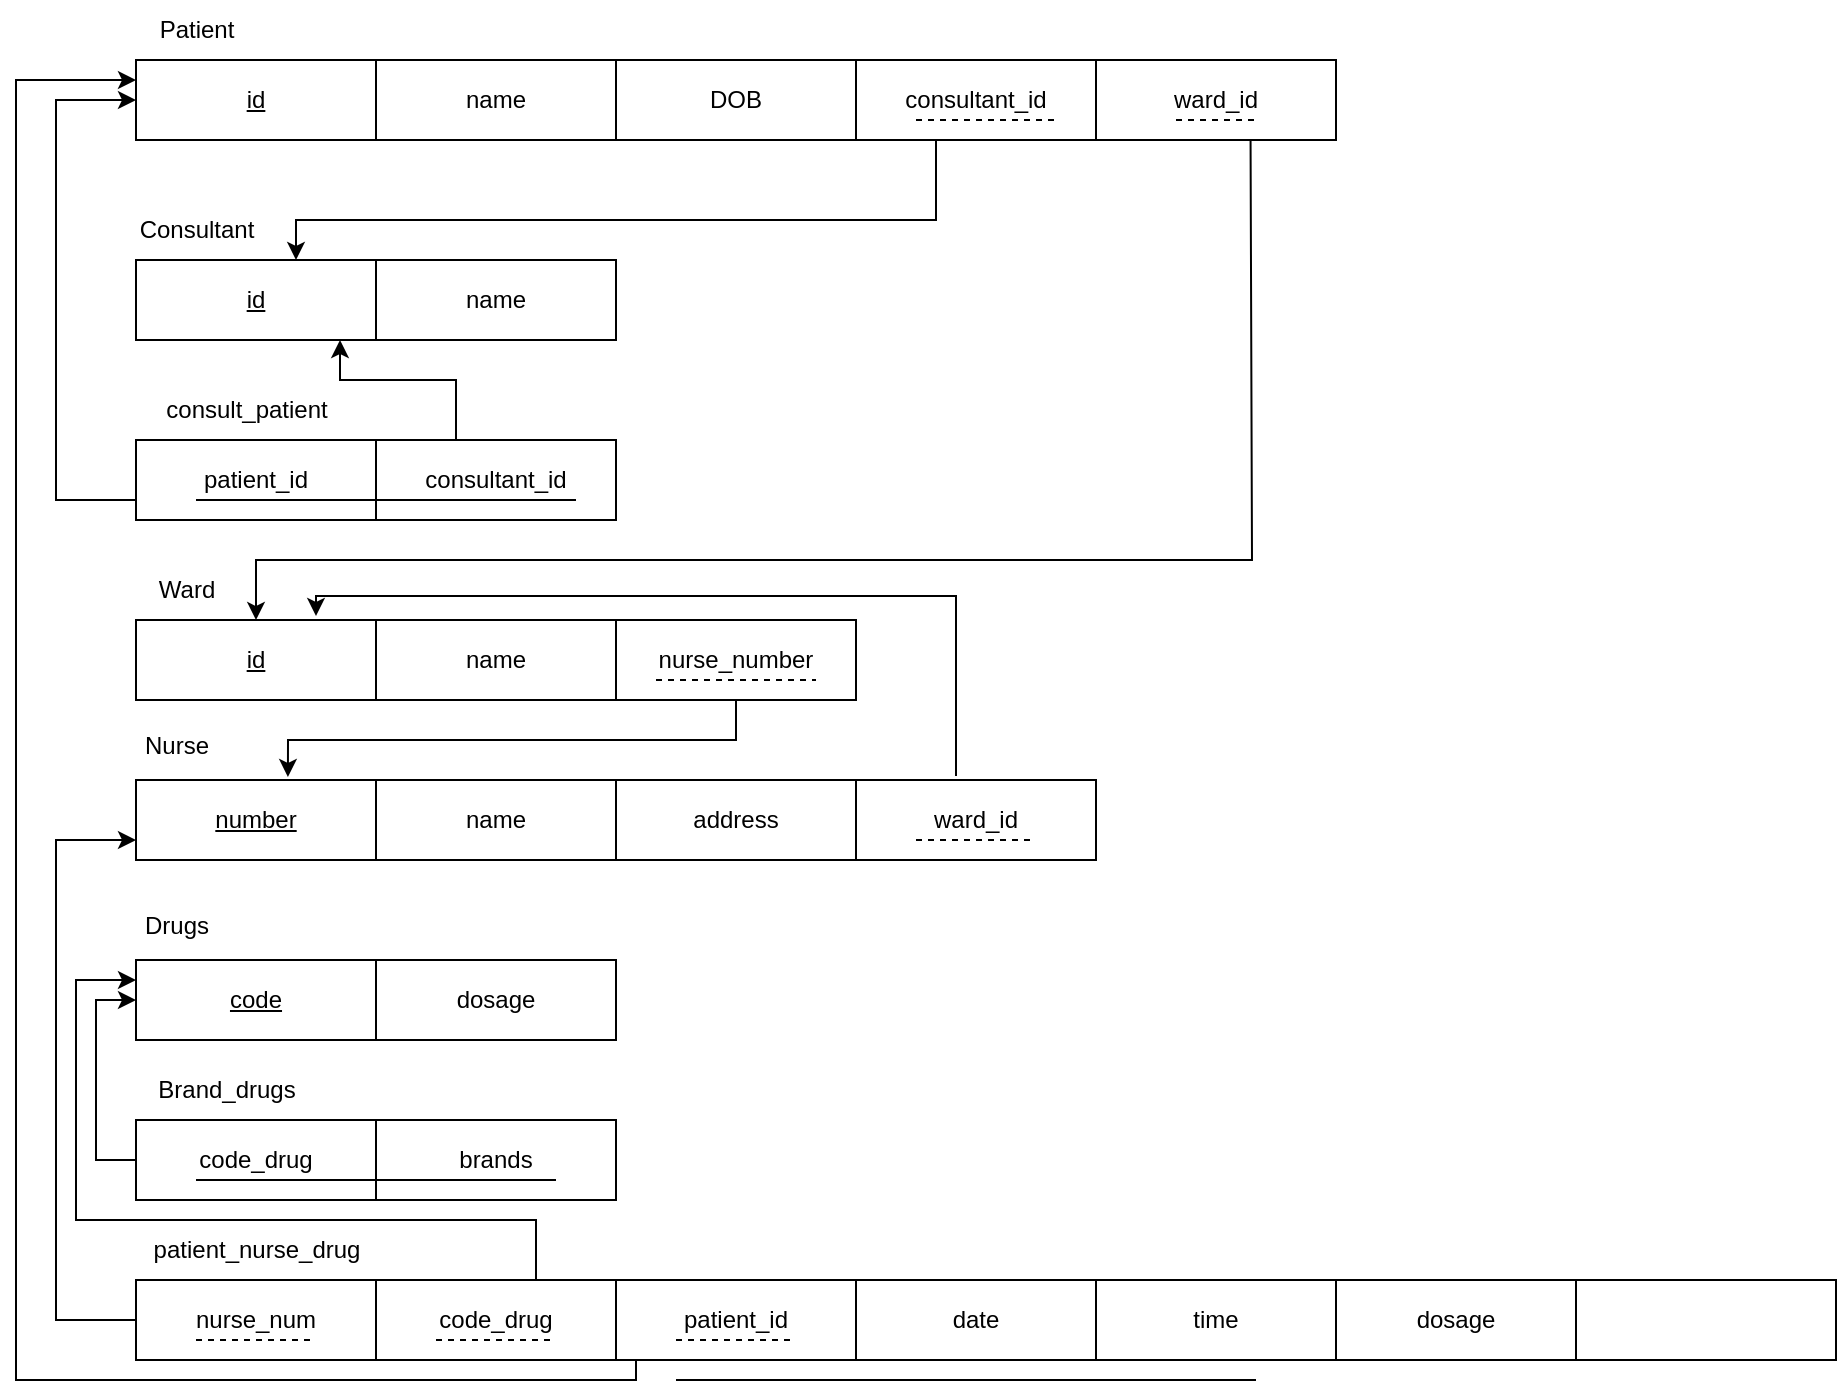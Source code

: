 <mxfile version="21.6.6" type="github">
  <diagram name="Page-1" id="HtAcLtHkczY1ligh3v8u">
    <mxGraphModel dx="792" dy="434" grid="1" gridSize="10" guides="1" tooltips="1" connect="1" arrows="1" fold="1" page="1" pageScale="1" pageWidth="850" pageHeight="1100" math="0" shadow="0">
      <root>
        <mxCell id="0" />
        <mxCell id="1" parent="0" />
        <mxCell id="D4kg9GQ3rnB8IfPSsO16-1" value="&lt;u&gt;id&lt;/u&gt;" style="rounded=0;whiteSpace=wrap;html=1;" parent="1" vertex="1">
          <mxGeometry x="120" y="80" width="120" height="40" as="geometry" />
        </mxCell>
        <mxCell id="D4kg9GQ3rnB8IfPSsO16-2" value="name" style="rounded=0;whiteSpace=wrap;html=1;" parent="1" vertex="1">
          <mxGeometry x="240" y="80" width="120" height="40" as="geometry" />
        </mxCell>
        <mxCell id="D4kg9GQ3rnB8IfPSsO16-3" value="Patient" style="text;html=1;align=center;verticalAlign=middle;resizable=0;points=[];autosize=1;strokeColor=none;fillColor=none;" parent="1" vertex="1">
          <mxGeometry x="120" y="50" width="60" height="30" as="geometry" />
        </mxCell>
        <mxCell id="D4kg9GQ3rnB8IfPSsO16-4" value="DOB" style="rounded=0;whiteSpace=wrap;html=1;" parent="1" vertex="1">
          <mxGeometry x="360" y="80" width="120" height="40" as="geometry" />
        </mxCell>
        <mxCell id="D4kg9GQ3rnB8IfPSsO16-5" value="&lt;u&gt;id&lt;/u&gt;" style="rounded=0;whiteSpace=wrap;html=1;" parent="1" vertex="1">
          <mxGeometry x="120" y="180" width="120" height="40" as="geometry" />
        </mxCell>
        <mxCell id="D4kg9GQ3rnB8IfPSsO16-6" value="name" style="rounded=0;whiteSpace=wrap;html=1;" parent="1" vertex="1">
          <mxGeometry x="240" y="180" width="120" height="40" as="geometry" />
        </mxCell>
        <mxCell id="D4kg9GQ3rnB8IfPSsO16-7" value="Consultant" style="text;html=1;align=center;verticalAlign=middle;resizable=0;points=[];autosize=1;strokeColor=none;fillColor=none;" parent="1" vertex="1">
          <mxGeometry x="110" y="150" width="80" height="30" as="geometry" />
        </mxCell>
        <mxCell id="D4kg9GQ3rnB8IfPSsO16-9" value="patient_id" style="rounded=0;whiteSpace=wrap;html=1;" parent="1" vertex="1">
          <mxGeometry x="120" y="270" width="120" height="40" as="geometry" />
        </mxCell>
        <mxCell id="D4kg9GQ3rnB8IfPSsO16-10" value="consultant_id" style="rounded=0;whiteSpace=wrap;html=1;" parent="1" vertex="1">
          <mxGeometry x="240" y="270" width="120" height="40" as="geometry" />
        </mxCell>
        <mxCell id="D4kg9GQ3rnB8IfPSsO16-11" value="consult_patient" style="text;html=1;align=center;verticalAlign=middle;resizable=0;points=[];autosize=1;strokeColor=none;fillColor=none;" parent="1" vertex="1">
          <mxGeometry x="125" y="240" width="100" height="30" as="geometry" />
        </mxCell>
        <mxCell id="D4kg9GQ3rnB8IfPSsO16-12" value="" style="endArrow=none;html=1;rounded=0;" parent="1" edge="1">
          <mxGeometry width="50" height="50" relative="1" as="geometry">
            <mxPoint x="150" y="300" as="sourcePoint" />
            <mxPoint x="340" y="300" as="targetPoint" />
          </mxGeometry>
        </mxCell>
        <mxCell id="D4kg9GQ3rnB8IfPSsO16-13" value="consultant_id" style="rounded=0;whiteSpace=wrap;html=1;" parent="1" vertex="1">
          <mxGeometry x="480" y="80" width="120" height="40" as="geometry" />
        </mxCell>
        <mxCell id="D4kg9GQ3rnB8IfPSsO16-14" value="" style="endArrow=none;dashed=1;html=1;rounded=0;" parent="1" edge="1">
          <mxGeometry width="50" height="50" relative="1" as="geometry">
            <mxPoint x="510" y="110" as="sourcePoint" />
            <mxPoint x="580" y="110" as="targetPoint" />
          </mxGeometry>
        </mxCell>
        <mxCell id="D4kg9GQ3rnB8IfPSsO16-15" value="" style="endArrow=classic;html=1;rounded=0;" parent="1" edge="1">
          <mxGeometry width="50" height="50" relative="1" as="geometry">
            <mxPoint x="520" y="120" as="sourcePoint" />
            <mxPoint x="200" y="180" as="targetPoint" />
            <Array as="points">
              <mxPoint x="520" y="160" />
              <mxPoint x="200" y="160" />
            </Array>
          </mxGeometry>
        </mxCell>
        <mxCell id="D4kg9GQ3rnB8IfPSsO16-16" value="" style="endArrow=classic;html=1;rounded=0;exitX=0;exitY=0.75;exitDx=0;exitDy=0;entryX=0;entryY=0.5;entryDx=0;entryDy=0;" parent="1" source="D4kg9GQ3rnB8IfPSsO16-9" target="D4kg9GQ3rnB8IfPSsO16-1" edge="1">
          <mxGeometry width="50" height="50" relative="1" as="geometry">
            <mxPoint x="40" y="290" as="sourcePoint" />
            <mxPoint x="90" y="240" as="targetPoint" />
            <Array as="points">
              <mxPoint x="80" y="300" />
              <mxPoint x="80" y="100" />
            </Array>
          </mxGeometry>
        </mxCell>
        <mxCell id="D4kg9GQ3rnB8IfPSsO16-17" value="" style="endArrow=classic;html=1;rounded=0;" parent="1" edge="1">
          <mxGeometry width="50" height="50" relative="1" as="geometry">
            <mxPoint x="280" y="270" as="sourcePoint" />
            <mxPoint x="222" y="220" as="targetPoint" />
            <Array as="points">
              <mxPoint x="280" y="240" />
              <mxPoint x="222" y="240" />
            </Array>
          </mxGeometry>
        </mxCell>
        <mxCell id="D4kg9GQ3rnB8IfPSsO16-18" value="&lt;u&gt;id&lt;/u&gt;" style="rounded=0;whiteSpace=wrap;html=1;" parent="1" vertex="1">
          <mxGeometry x="120" y="360" width="120" height="40" as="geometry" />
        </mxCell>
        <mxCell id="D4kg9GQ3rnB8IfPSsO16-19" value="Ward" style="text;html=1;align=center;verticalAlign=middle;resizable=0;points=[];autosize=1;strokeColor=none;fillColor=none;" parent="1" vertex="1">
          <mxGeometry x="120" y="330" width="50" height="30" as="geometry" />
        </mxCell>
        <mxCell id="D4kg9GQ3rnB8IfPSsO16-20" value="name" style="rounded=0;whiteSpace=wrap;html=1;" parent="1" vertex="1">
          <mxGeometry x="240" y="360" width="120" height="40" as="geometry" />
        </mxCell>
        <mxCell id="D4kg9GQ3rnB8IfPSsO16-22" value="ward_id" style="rounded=0;whiteSpace=wrap;html=1;" parent="1" vertex="1">
          <mxGeometry x="600" y="80" width="120" height="40" as="geometry" />
        </mxCell>
        <mxCell id="D4kg9GQ3rnB8IfPSsO16-23" value="" style="endArrow=none;dashed=1;html=1;rounded=0;" parent="1" edge="1">
          <mxGeometry width="50" height="50" relative="1" as="geometry">
            <mxPoint x="640" y="110" as="sourcePoint" />
            <mxPoint x="680" y="110" as="targetPoint" />
          </mxGeometry>
        </mxCell>
        <mxCell id="D4kg9GQ3rnB8IfPSsO16-24" value="" style="endArrow=classic;html=1;rounded=0;exitX=0.644;exitY=0.994;exitDx=0;exitDy=0;exitPerimeter=0;entryX=0.5;entryY=0;entryDx=0;entryDy=0;" parent="1" source="D4kg9GQ3rnB8IfPSsO16-22" target="D4kg9GQ3rnB8IfPSsO16-18" edge="1">
          <mxGeometry width="50" height="50" relative="1" as="geometry">
            <mxPoint x="570" y="250" as="sourcePoint" />
            <mxPoint x="620" y="200" as="targetPoint" />
            <Array as="points">
              <mxPoint x="678" y="330" />
              <mxPoint x="180" y="330" />
            </Array>
          </mxGeometry>
        </mxCell>
        <mxCell id="D4kg9GQ3rnB8IfPSsO16-25" value="&lt;u&gt;number&lt;/u&gt;" style="rounded=0;whiteSpace=wrap;html=1;" parent="1" vertex="1">
          <mxGeometry x="120" y="440" width="120" height="40" as="geometry" />
        </mxCell>
        <mxCell id="D4kg9GQ3rnB8IfPSsO16-27" value="Nurse" style="text;html=1;align=center;verticalAlign=middle;resizable=0;points=[];autosize=1;strokeColor=none;fillColor=none;" parent="1" vertex="1">
          <mxGeometry x="110" y="408" width="60" height="30" as="geometry" />
        </mxCell>
        <mxCell id="D4kg9GQ3rnB8IfPSsO16-28" value="name" style="rounded=0;whiteSpace=wrap;html=1;" parent="1" vertex="1">
          <mxGeometry x="240" y="440" width="120" height="40" as="geometry" />
        </mxCell>
        <mxCell id="D4kg9GQ3rnB8IfPSsO16-29" value="address" style="rounded=0;whiteSpace=wrap;html=1;" parent="1" vertex="1">
          <mxGeometry x="360" y="440" width="120" height="40" as="geometry" />
        </mxCell>
        <mxCell id="D4kg9GQ3rnB8IfPSsO16-30" value="ward_id" style="rounded=0;whiteSpace=wrap;html=1;" parent="1" vertex="1">
          <mxGeometry x="480" y="440" width="120" height="40" as="geometry" />
        </mxCell>
        <mxCell id="D4kg9GQ3rnB8IfPSsO16-31" value="nurse_number" style="rounded=0;whiteSpace=wrap;html=1;" parent="1" vertex="1">
          <mxGeometry x="360" y="360" width="120" height="40" as="geometry" />
        </mxCell>
        <mxCell id="D4kg9GQ3rnB8IfPSsO16-32" value="" style="endArrow=none;dashed=1;html=1;rounded=0;" parent="1" edge="1">
          <mxGeometry width="50" height="50" relative="1" as="geometry">
            <mxPoint x="380" y="390" as="sourcePoint" />
            <mxPoint x="460" y="390" as="targetPoint" />
          </mxGeometry>
        </mxCell>
        <mxCell id="D4kg9GQ3rnB8IfPSsO16-33" value="" style="endArrow=classic;html=1;rounded=0;exitX=0.5;exitY=1;exitDx=0;exitDy=0;entryX=0.633;entryY=-0.038;entryDx=0;entryDy=0;entryPerimeter=0;" parent="1" source="D4kg9GQ3rnB8IfPSsO16-31" target="D4kg9GQ3rnB8IfPSsO16-25" edge="1">
          <mxGeometry width="50" height="50" relative="1" as="geometry">
            <mxPoint x="290" y="460" as="sourcePoint" />
            <mxPoint x="340" y="410" as="targetPoint" />
            <Array as="points">
              <mxPoint x="420" y="420" />
              <mxPoint x="196" y="420" />
            </Array>
          </mxGeometry>
        </mxCell>
        <mxCell id="D4kg9GQ3rnB8IfPSsO16-34" value="" style="endArrow=none;dashed=1;html=1;rounded=0;" parent="1" edge="1">
          <mxGeometry width="50" height="50" relative="1" as="geometry">
            <mxPoint x="510" y="470" as="sourcePoint" />
            <mxPoint x="570" y="470" as="targetPoint" />
          </mxGeometry>
        </mxCell>
        <mxCell id="D4kg9GQ3rnB8IfPSsO16-35" value="" style="endArrow=classic;html=1;rounded=0;entryX=0.75;entryY=0;entryDx=0;entryDy=0;" parent="1" edge="1">
          <mxGeometry width="50" height="50" relative="1" as="geometry">
            <mxPoint x="530" y="438" as="sourcePoint" />
            <mxPoint x="210" y="358" as="targetPoint" />
            <Array as="points">
              <mxPoint x="530" y="348" />
              <mxPoint x="210" y="348" />
            </Array>
          </mxGeometry>
        </mxCell>
        <mxCell id="D4kg9GQ3rnB8IfPSsO16-36" value="&lt;u&gt;code&lt;/u&gt;" style="rounded=0;whiteSpace=wrap;html=1;" parent="1" vertex="1">
          <mxGeometry x="120" y="530" width="120" height="40" as="geometry" />
        </mxCell>
        <mxCell id="D4kg9GQ3rnB8IfPSsO16-37" value="Drugs" style="text;html=1;align=center;verticalAlign=middle;resizable=0;points=[];autosize=1;strokeColor=none;fillColor=none;" parent="1" vertex="1">
          <mxGeometry x="110" y="498" width="60" height="30" as="geometry" />
        </mxCell>
        <mxCell id="D4kg9GQ3rnB8IfPSsO16-38" value="dosage" style="rounded=0;whiteSpace=wrap;html=1;" parent="1" vertex="1">
          <mxGeometry x="240" y="530" width="120" height="40" as="geometry" />
        </mxCell>
        <mxCell id="D4kg9GQ3rnB8IfPSsO16-41" value="" style="endArrow=none;dashed=1;html=1;rounded=0;" parent="1" edge="1">
          <mxGeometry width="50" height="50" relative="1" as="geometry">
            <mxPoint x="380" y="480" as="sourcePoint" />
            <mxPoint x="460" y="480" as="targetPoint" />
          </mxGeometry>
        </mxCell>
        <mxCell id="D4kg9GQ3rnB8IfPSsO16-44" value="code_drug" style="rounded=0;whiteSpace=wrap;html=1;" parent="1" vertex="1">
          <mxGeometry x="120" y="610" width="120" height="40" as="geometry" />
        </mxCell>
        <mxCell id="D4kg9GQ3rnB8IfPSsO16-45" value="brands" style="rounded=0;whiteSpace=wrap;html=1;" parent="1" vertex="1">
          <mxGeometry x="240" y="610" width="120" height="40" as="geometry" />
        </mxCell>
        <mxCell id="D4kg9GQ3rnB8IfPSsO16-47" value="Brand_drugs" style="text;html=1;align=center;verticalAlign=middle;resizable=0;points=[];autosize=1;strokeColor=none;fillColor=none;" parent="1" vertex="1">
          <mxGeometry x="120" y="580" width="90" height="30" as="geometry" />
        </mxCell>
        <mxCell id="D4kg9GQ3rnB8IfPSsO16-48" value="" style="endArrow=classic;html=1;rounded=0;exitX=0;exitY=0.5;exitDx=0;exitDy=0;entryX=0;entryY=0.5;entryDx=0;entryDy=0;" parent="1" source="D4kg9GQ3rnB8IfPSsO16-44" target="D4kg9GQ3rnB8IfPSsO16-36" edge="1">
          <mxGeometry width="50" height="50" relative="1" as="geometry">
            <mxPoint x="50" y="630" as="sourcePoint" />
            <mxPoint x="100" y="580" as="targetPoint" />
            <Array as="points">
              <mxPoint x="100" y="630" />
              <mxPoint x="100" y="550" />
            </Array>
          </mxGeometry>
        </mxCell>
        <mxCell id="D4kg9GQ3rnB8IfPSsO16-49" value="" style="endArrow=none;html=1;rounded=0;" parent="1" edge="1">
          <mxGeometry width="50" height="50" relative="1" as="geometry">
            <mxPoint x="150" y="640" as="sourcePoint" />
            <mxPoint x="330" y="640" as="targetPoint" />
          </mxGeometry>
        </mxCell>
        <mxCell id="D4kg9GQ3rnB8IfPSsO16-50" value="nurse_num" style="rounded=0;whiteSpace=wrap;html=1;" parent="1" vertex="1">
          <mxGeometry x="120" y="690" width="120" height="40" as="geometry" />
        </mxCell>
        <mxCell id="D4kg9GQ3rnB8IfPSsO16-51" value="patient_nurse_drug" style="text;html=1;align=center;verticalAlign=middle;resizable=0;points=[];autosize=1;strokeColor=none;fillColor=none;" parent="1" vertex="1">
          <mxGeometry x="115" y="660" width="130" height="30" as="geometry" />
        </mxCell>
        <mxCell id="D4kg9GQ3rnB8IfPSsO16-52" value="code_drug" style="rounded=0;whiteSpace=wrap;html=1;" parent="1" vertex="1">
          <mxGeometry x="240" y="690" width="120" height="40" as="geometry" />
        </mxCell>
        <mxCell id="D4kg9GQ3rnB8IfPSsO16-53" value="patient_id" style="rounded=0;whiteSpace=wrap;html=1;" parent="1" vertex="1">
          <mxGeometry x="360" y="690" width="120" height="40" as="geometry" />
        </mxCell>
        <mxCell id="D4kg9GQ3rnB8IfPSsO16-54" value="date" style="rounded=0;whiteSpace=wrap;html=1;" parent="1" vertex="1">
          <mxGeometry x="480" y="690" width="120" height="40" as="geometry" />
        </mxCell>
        <mxCell id="D4kg9GQ3rnB8IfPSsO16-55" value="time" style="rounded=0;whiteSpace=wrap;html=1;" parent="1" vertex="1">
          <mxGeometry x="600" y="690" width="120" height="40" as="geometry" />
        </mxCell>
        <mxCell id="D4kg9GQ3rnB8IfPSsO16-56" value="dosage" style="rounded=0;whiteSpace=wrap;html=1;" parent="1" vertex="1">
          <mxGeometry x="720" y="690" width="120" height="40" as="geometry" />
        </mxCell>
        <mxCell id="D4kg9GQ3rnB8IfPSsO16-57" value="" style="rounded=0;whiteSpace=wrap;html=1;" parent="1" vertex="1">
          <mxGeometry x="840" y="690" width="130" height="40" as="geometry" />
        </mxCell>
        <mxCell id="D4kg9GQ3rnB8IfPSsO16-58" value="" style="endArrow=none;html=1;rounded=0;" parent="1" edge="1">
          <mxGeometry width="50" height="50" relative="1" as="geometry">
            <mxPoint x="390" y="740" as="sourcePoint" />
            <mxPoint x="680" y="740" as="targetPoint" />
          </mxGeometry>
        </mxCell>
        <mxCell id="D4kg9GQ3rnB8IfPSsO16-59" value="" style="endArrow=none;dashed=1;html=1;rounded=0;" parent="1" edge="1">
          <mxGeometry width="50" height="50" relative="1" as="geometry">
            <mxPoint x="150" y="720" as="sourcePoint" />
            <mxPoint x="210" y="720" as="targetPoint" />
          </mxGeometry>
        </mxCell>
        <mxCell id="D4kg9GQ3rnB8IfPSsO16-60" value="" style="endArrow=none;dashed=1;html=1;rounded=0;" parent="1" edge="1">
          <mxGeometry width="50" height="50" relative="1" as="geometry">
            <mxPoint x="270" y="720" as="sourcePoint" />
            <mxPoint x="330" y="720" as="targetPoint" />
          </mxGeometry>
        </mxCell>
        <mxCell id="D4kg9GQ3rnB8IfPSsO16-61" value="" style="endArrow=none;dashed=1;html=1;rounded=0;" parent="1" edge="1">
          <mxGeometry width="50" height="50" relative="1" as="geometry">
            <mxPoint x="390" y="720" as="sourcePoint" />
            <mxPoint x="450" y="720" as="targetPoint" />
          </mxGeometry>
        </mxCell>
        <mxCell id="D4kg9GQ3rnB8IfPSsO16-62" value="" style="endArrow=classic;html=1;rounded=0;entryX=0;entryY=0.75;entryDx=0;entryDy=0;" parent="1" target="D4kg9GQ3rnB8IfPSsO16-25" edge="1">
          <mxGeometry width="50" height="50" relative="1" as="geometry">
            <mxPoint x="120" y="710" as="sourcePoint" />
            <mxPoint x="170" y="660" as="targetPoint" />
            <Array as="points">
              <mxPoint x="80" y="710" />
              <mxPoint x="80" y="470" />
            </Array>
          </mxGeometry>
        </mxCell>
        <mxCell id="D4kg9GQ3rnB8IfPSsO16-63" value="" style="endArrow=classic;html=1;rounded=0;entryX=0;entryY=0.25;entryDx=0;entryDy=0;" parent="1" target="D4kg9GQ3rnB8IfPSsO16-36" edge="1">
          <mxGeometry width="50" height="50" relative="1" as="geometry">
            <mxPoint x="320" y="690" as="sourcePoint" />
            <mxPoint x="370" y="640" as="targetPoint" />
            <Array as="points">
              <mxPoint x="320" y="660" />
              <mxPoint x="90" y="660" />
              <mxPoint x="90" y="540" />
            </Array>
          </mxGeometry>
        </mxCell>
        <mxCell id="D4kg9GQ3rnB8IfPSsO16-64" value="" style="endArrow=classic;html=1;rounded=0;entryX=0;entryY=0.25;entryDx=0;entryDy=0;" parent="1" target="D4kg9GQ3rnB8IfPSsO16-1" edge="1">
          <mxGeometry width="50" height="50" relative="1" as="geometry">
            <mxPoint x="370" y="730" as="sourcePoint" />
            <mxPoint x="420" y="680" as="targetPoint" />
            <Array as="points">
              <mxPoint x="370" y="740" />
              <mxPoint x="60" y="740" />
              <mxPoint x="60" y="90" />
            </Array>
          </mxGeometry>
        </mxCell>
      </root>
    </mxGraphModel>
  </diagram>
</mxfile>
